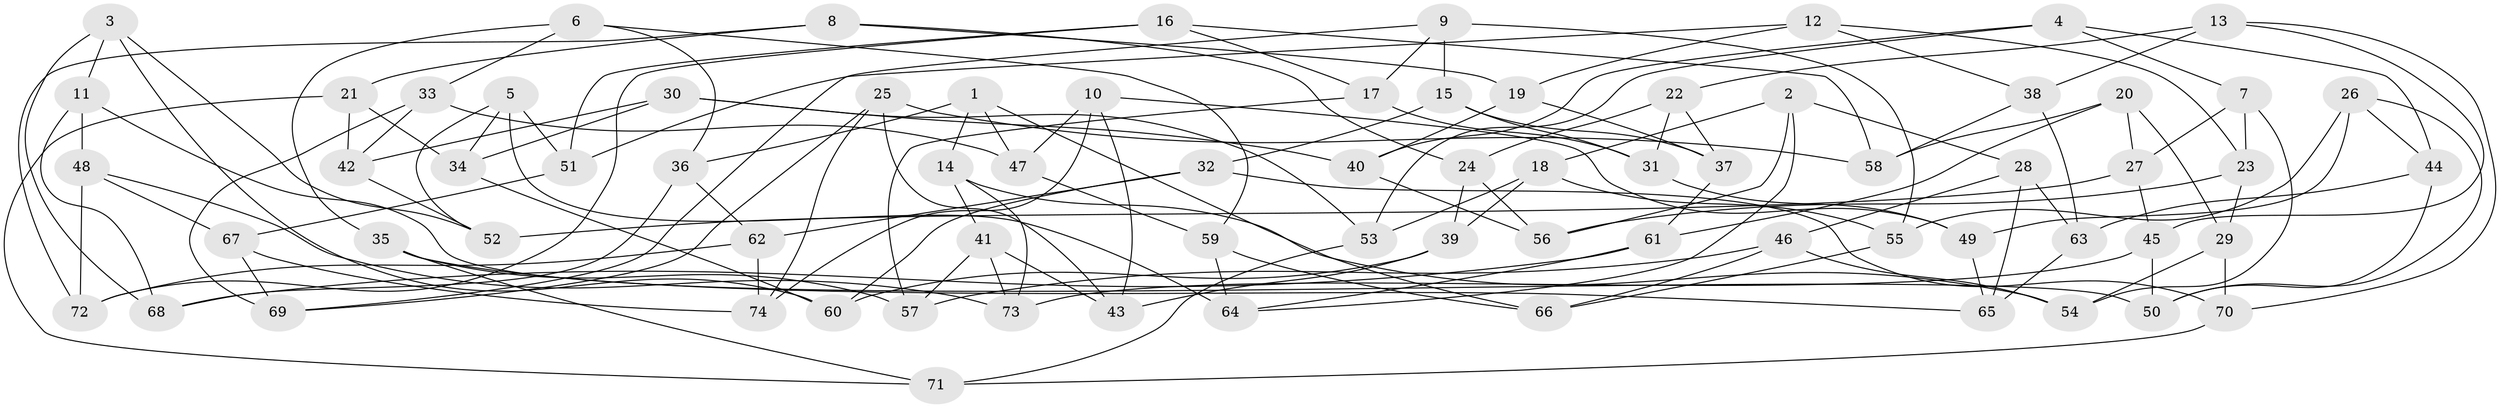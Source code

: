 // Generated by graph-tools (version 1.1) at 2025/50/03/09/25 03:50:56]
// undirected, 74 vertices, 148 edges
graph export_dot {
graph [start="1"]
  node [color=gray90,style=filled];
  1;
  2;
  3;
  4;
  5;
  6;
  7;
  8;
  9;
  10;
  11;
  12;
  13;
  14;
  15;
  16;
  17;
  18;
  19;
  20;
  21;
  22;
  23;
  24;
  25;
  26;
  27;
  28;
  29;
  30;
  31;
  32;
  33;
  34;
  35;
  36;
  37;
  38;
  39;
  40;
  41;
  42;
  43;
  44;
  45;
  46;
  47;
  48;
  49;
  50;
  51;
  52;
  53;
  54;
  55;
  56;
  57;
  58;
  59;
  60;
  61;
  62;
  63;
  64;
  65;
  66;
  67;
  68;
  69;
  70;
  71;
  72;
  73;
  74;
  1 -- 47;
  1 -- 36;
  1 -- 14;
  1 -- 66;
  2 -- 56;
  2 -- 28;
  2 -- 64;
  2 -- 18;
  3 -- 52;
  3 -- 11;
  3 -- 60;
  3 -- 68;
  4 -- 40;
  4 -- 53;
  4 -- 7;
  4 -- 44;
  5 -- 52;
  5 -- 34;
  5 -- 51;
  5 -- 64;
  6 -- 35;
  6 -- 36;
  6 -- 33;
  6 -- 59;
  7 -- 54;
  7 -- 23;
  7 -- 27;
  8 -- 19;
  8 -- 21;
  8 -- 72;
  8 -- 24;
  9 -- 17;
  9 -- 55;
  9 -- 69;
  9 -- 15;
  10 -- 74;
  10 -- 43;
  10 -- 49;
  10 -- 47;
  11 -- 50;
  11 -- 68;
  11 -- 48;
  12 -- 23;
  12 -- 51;
  12 -- 19;
  12 -- 38;
  13 -- 70;
  13 -- 22;
  13 -- 45;
  13 -- 38;
  14 -- 73;
  14 -- 41;
  14 -- 54;
  15 -- 32;
  15 -- 37;
  15 -- 31;
  16 -- 58;
  16 -- 72;
  16 -- 17;
  16 -- 51;
  17 -- 57;
  17 -- 31;
  18 -- 39;
  18 -- 53;
  18 -- 55;
  19 -- 37;
  19 -- 40;
  20 -- 58;
  20 -- 29;
  20 -- 27;
  20 -- 61;
  21 -- 71;
  21 -- 34;
  21 -- 42;
  22 -- 24;
  22 -- 31;
  22 -- 37;
  23 -- 29;
  23 -- 56;
  24 -- 56;
  24 -- 39;
  25 -- 69;
  25 -- 58;
  25 -- 74;
  25 -- 43;
  26 -- 50;
  26 -- 49;
  26 -- 55;
  26 -- 44;
  27 -- 45;
  27 -- 52;
  28 -- 46;
  28 -- 65;
  28 -- 63;
  29 -- 70;
  29 -- 54;
  30 -- 40;
  30 -- 34;
  30 -- 42;
  30 -- 53;
  31 -- 49;
  32 -- 60;
  32 -- 70;
  32 -- 62;
  33 -- 42;
  33 -- 47;
  33 -- 69;
  34 -- 60;
  35 -- 65;
  35 -- 57;
  35 -- 71;
  36 -- 68;
  36 -- 62;
  37 -- 61;
  38 -- 63;
  38 -- 58;
  39 -- 60;
  39 -- 43;
  40 -- 56;
  41 -- 57;
  41 -- 43;
  41 -- 73;
  42 -- 52;
  44 -- 63;
  44 -- 50;
  45 -- 50;
  45 -- 73;
  46 -- 66;
  46 -- 57;
  46 -- 54;
  47 -- 59;
  48 -- 67;
  48 -- 73;
  48 -- 72;
  49 -- 65;
  51 -- 67;
  53 -- 71;
  55 -- 66;
  59 -- 64;
  59 -- 66;
  61 -- 64;
  61 -- 68;
  62 -- 74;
  62 -- 72;
  63 -- 65;
  67 -- 69;
  67 -- 74;
  70 -- 71;
}
